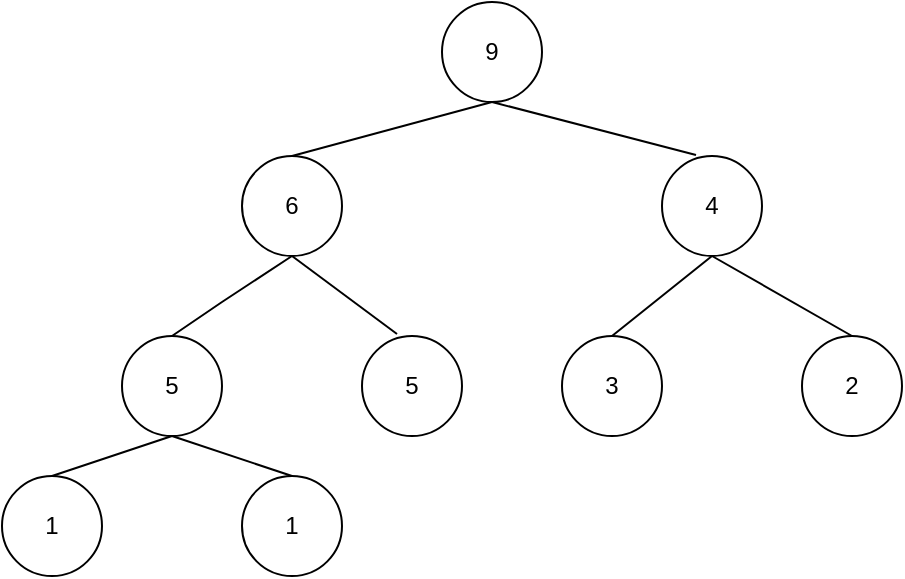 <mxfile version="24.7.17">
  <diagram name="第 1 页" id="IbXh4RnN7X4YXBvQHois">
    <mxGraphModel dx="794" dy="412" grid="0" gridSize="10" guides="1" tooltips="1" connect="1" arrows="1" fold="1" page="1" pageScale="1" pageWidth="2200" pageHeight="1920" math="0" shadow="0">
      <root>
        <mxCell id="0" />
        <mxCell id="1" parent="0" />
        <mxCell id="JLJteHUG3Cq8SzEx0d7E-1" value="9" style="ellipse;whiteSpace=wrap;html=1;aspect=fixed;" vertex="1" parent="1">
          <mxGeometry x="310" y="70" width="50" height="50" as="geometry" />
        </mxCell>
        <mxCell id="JLJteHUG3Cq8SzEx0d7E-2" value="6" style="ellipse;whiteSpace=wrap;html=1;aspect=fixed;" vertex="1" parent="1">
          <mxGeometry x="210" y="147" width="50" height="50" as="geometry" />
        </mxCell>
        <mxCell id="JLJteHUG3Cq8SzEx0d7E-3" value="4" style="ellipse;whiteSpace=wrap;html=1;aspect=fixed;" vertex="1" parent="1">
          <mxGeometry x="420" y="147" width="50" height="50" as="geometry" />
        </mxCell>
        <mxCell id="JLJteHUG3Cq8SzEx0d7E-4" value="5" style="ellipse;whiteSpace=wrap;html=1;aspect=fixed;" vertex="1" parent="1">
          <mxGeometry x="150" y="237" width="50" height="50" as="geometry" />
        </mxCell>
        <mxCell id="JLJteHUG3Cq8SzEx0d7E-5" value="5" style="ellipse;whiteSpace=wrap;html=1;aspect=fixed;" vertex="1" parent="1">
          <mxGeometry x="270" y="237" width="50" height="50" as="geometry" />
        </mxCell>
        <mxCell id="JLJteHUG3Cq8SzEx0d7E-6" value="3" style="ellipse;whiteSpace=wrap;html=1;aspect=fixed;" vertex="1" parent="1">
          <mxGeometry x="370" y="237" width="50" height="50" as="geometry" />
        </mxCell>
        <mxCell id="JLJteHUG3Cq8SzEx0d7E-7" value="2" style="ellipse;whiteSpace=wrap;html=1;aspect=fixed;" vertex="1" parent="1">
          <mxGeometry x="490" y="237" width="50" height="50" as="geometry" />
        </mxCell>
        <mxCell id="JLJteHUG3Cq8SzEx0d7E-8" value="1" style="ellipse;whiteSpace=wrap;html=1;aspect=fixed;" vertex="1" parent="1">
          <mxGeometry x="90" y="307" width="50" height="50" as="geometry" />
        </mxCell>
        <mxCell id="JLJteHUG3Cq8SzEx0d7E-9" value="1" style="ellipse;whiteSpace=wrap;html=1;aspect=fixed;" vertex="1" parent="1">
          <mxGeometry x="210" y="307" width="50" height="50" as="geometry" />
        </mxCell>
        <mxCell id="JLJteHUG3Cq8SzEx0d7E-10" value="" style="endArrow=none;html=1;rounded=0;exitX=0.5;exitY=0;exitDx=0;exitDy=0;entryX=0.5;entryY=1;entryDx=0;entryDy=0;" edge="1" parent="1" source="JLJteHUG3Cq8SzEx0d7E-2" target="JLJteHUG3Cq8SzEx0d7E-1">
          <mxGeometry width="50" height="50" relative="1" as="geometry">
            <mxPoint x="240" y="120" as="sourcePoint" />
            <mxPoint x="290" y="70" as="targetPoint" />
          </mxGeometry>
        </mxCell>
        <mxCell id="JLJteHUG3Cq8SzEx0d7E-11" value="" style="endArrow=none;html=1;rounded=0;exitX=0.5;exitY=1;exitDx=0;exitDy=0;entryX=0.34;entryY=-0.01;entryDx=0;entryDy=0;entryPerimeter=0;" edge="1" parent="1" source="JLJteHUG3Cq8SzEx0d7E-1" target="JLJteHUG3Cq8SzEx0d7E-3">
          <mxGeometry width="50" height="50" relative="1" as="geometry">
            <mxPoint x="500" y="120" as="sourcePoint" />
            <mxPoint x="550" y="70" as="targetPoint" />
          </mxGeometry>
        </mxCell>
        <mxCell id="JLJteHUG3Cq8SzEx0d7E-13" value="" style="endArrow=none;html=1;rounded=0;entryX=0.5;entryY=1;entryDx=0;entryDy=0;exitX=0.5;exitY=0;exitDx=0;exitDy=0;" edge="1" parent="1" source="JLJteHUG3Cq8SzEx0d7E-4" target="JLJteHUG3Cq8SzEx0d7E-2">
          <mxGeometry width="50" height="50" relative="1" as="geometry">
            <mxPoint x="150" y="230" as="sourcePoint" />
            <mxPoint x="200" y="180" as="targetPoint" />
            <Array as="points">
              <mxPoint x="200" y="220" />
            </Array>
          </mxGeometry>
        </mxCell>
        <mxCell id="JLJteHUG3Cq8SzEx0d7E-14" value="" style="endArrow=none;html=1;rounded=0;exitX=0.35;exitY=-0.02;exitDx=0;exitDy=0;exitPerimeter=0;entryX=0.5;entryY=1;entryDx=0;entryDy=0;" edge="1" parent="1" source="JLJteHUG3Cq8SzEx0d7E-5" target="JLJteHUG3Cq8SzEx0d7E-2">
          <mxGeometry width="50" height="50" relative="1" as="geometry">
            <mxPoint x="185" y="247" as="sourcePoint" />
            <mxPoint x="290" y="200" as="targetPoint" />
            <Array as="points" />
          </mxGeometry>
        </mxCell>
        <mxCell id="JLJteHUG3Cq8SzEx0d7E-15" value="" style="endArrow=none;html=1;rounded=0;entryX=0.5;entryY=1;entryDx=0;entryDy=0;exitX=0.5;exitY=0;exitDx=0;exitDy=0;" edge="1" parent="1" source="JLJteHUG3Cq8SzEx0d7E-6" target="JLJteHUG3Cq8SzEx0d7E-3">
          <mxGeometry width="50" height="50" relative="1" as="geometry">
            <mxPoint x="360" y="430" as="sourcePoint" />
            <mxPoint x="410" y="380" as="targetPoint" />
          </mxGeometry>
        </mxCell>
        <mxCell id="JLJteHUG3Cq8SzEx0d7E-16" value="" style="endArrow=none;html=1;rounded=0;entryX=0.5;entryY=1;entryDx=0;entryDy=0;exitX=0.5;exitY=0;exitDx=0;exitDy=0;" edge="1" parent="1" source="JLJteHUG3Cq8SzEx0d7E-7" target="JLJteHUG3Cq8SzEx0d7E-3">
          <mxGeometry width="50" height="50" relative="1" as="geometry">
            <mxPoint x="195" y="257" as="sourcePoint" />
            <mxPoint x="255" y="217" as="targetPoint" />
            <Array as="points" />
          </mxGeometry>
        </mxCell>
        <mxCell id="JLJteHUG3Cq8SzEx0d7E-17" value="" style="endArrow=none;html=1;rounded=0;entryX=0.5;entryY=1;entryDx=0;entryDy=0;exitX=0.5;exitY=0;exitDx=0;exitDy=0;" edge="1" parent="1" source="JLJteHUG3Cq8SzEx0d7E-8" target="JLJteHUG3Cq8SzEx0d7E-4">
          <mxGeometry width="50" height="50" relative="1" as="geometry">
            <mxPoint x="70" y="310" as="sourcePoint" />
            <mxPoint x="120" y="260" as="targetPoint" />
          </mxGeometry>
        </mxCell>
        <mxCell id="JLJteHUG3Cq8SzEx0d7E-18" value="" style="endArrow=none;html=1;rounded=0;entryX=0.5;entryY=1;entryDx=0;entryDy=0;exitX=0.5;exitY=0;exitDx=0;exitDy=0;" edge="1" parent="1" source="JLJteHUG3Cq8SzEx0d7E-9" target="JLJteHUG3Cq8SzEx0d7E-4">
          <mxGeometry width="50" height="50" relative="1" as="geometry">
            <mxPoint x="240" y="470" as="sourcePoint" />
            <mxPoint x="290" y="420" as="targetPoint" />
          </mxGeometry>
        </mxCell>
      </root>
    </mxGraphModel>
  </diagram>
</mxfile>
